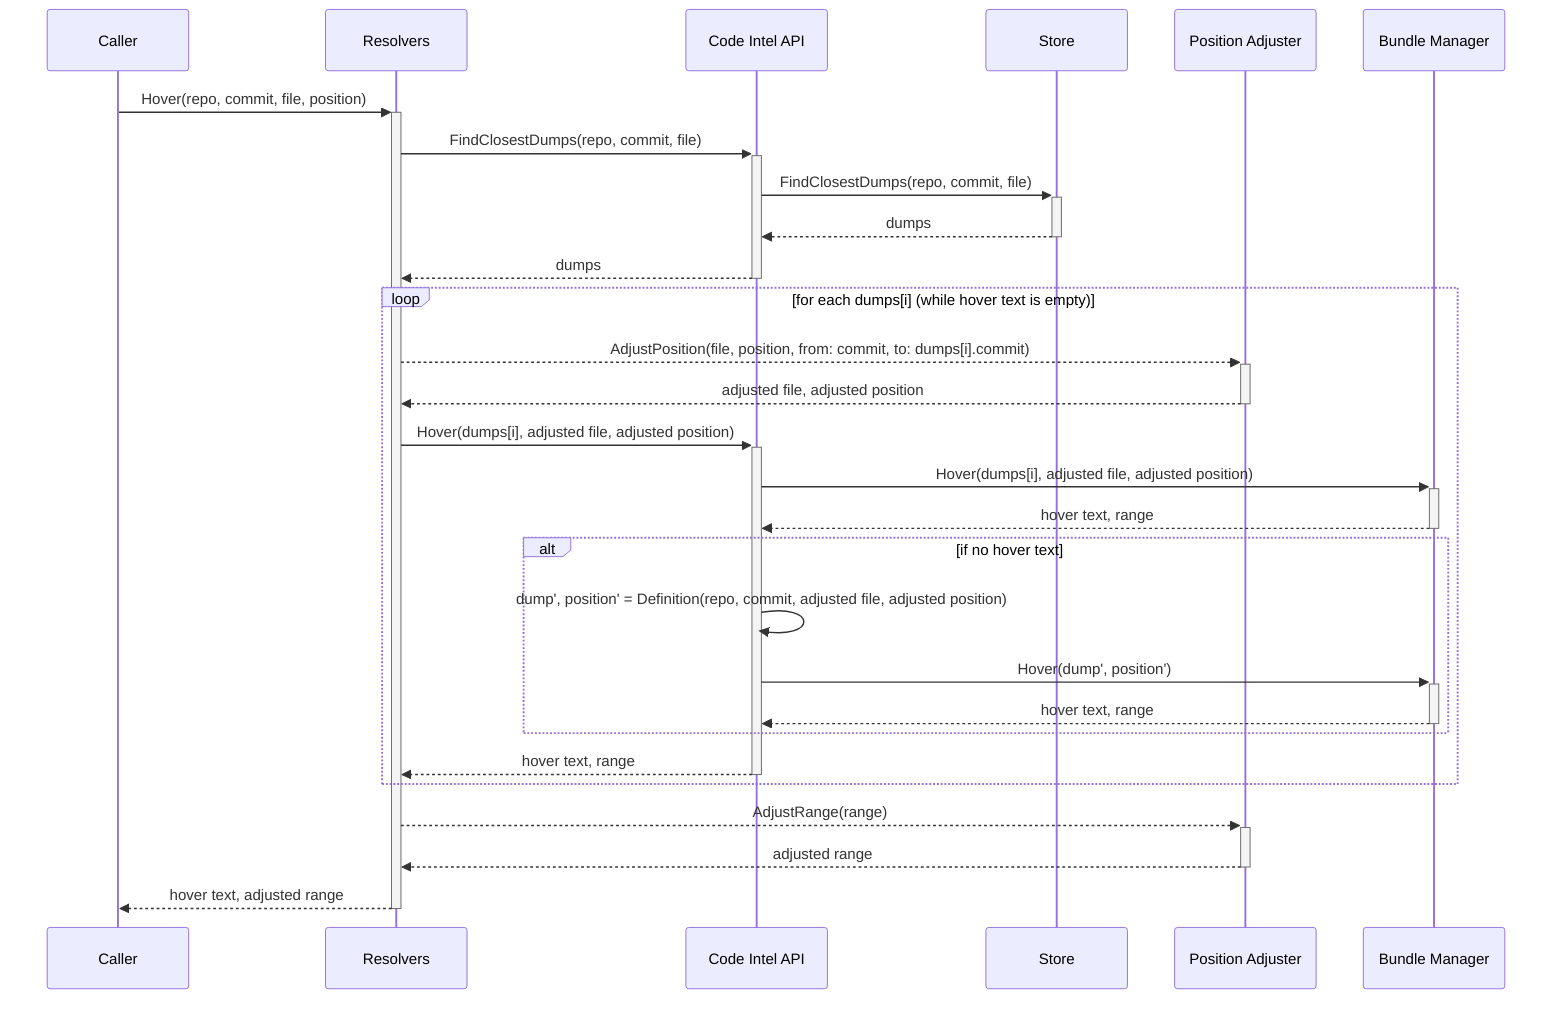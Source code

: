 sequenceDiagram
  Caller          ->>+ Resolvers: Hover(repo, commit, file, position)
  Resolvers       ->>+ Code Intel API: FindClosestDumps(repo, commit, file)
  Code Intel API  ->>+ Store: FindClosestDumps(repo, commit, file)
  Store          -->>- Code Intel API: dumps
  Code Intel API -->>- Resolvers: dumps

  loop for each dumps[i] (while hover text is empty)
    Resolvers         -->>+ Position Adjuster: AdjustPosition(file, position, from: commit, to: dumps[i].commit)
    Position Adjuster -->>- Resolvers: adjusted file, adjusted position
    Resolvers          ->>+ Code Intel API: Hover(dumps[i], adjusted file, adjusted position)
    Code Intel API     ->>+ Bundle Manager: Hover(dumps[i], adjusted file, adjusted position)
    Bundle Manager    -->>- Code Intel API: hover text, range

    alt if no hover text
      Code Intel API  ->>  Code Intel API: dump', position' = Definition(repo, commit, adjusted file, adjusted position)
      Code Intel API  ->>+ Bundle Manager: Hover(dump', position')
      Bundle Manager -->>- Code Intel API: hover text, range
    end

    Code Intel API -->>- Resolvers: hover text, range
  end

  Resolvers         -->>+ Position Adjuster: AdjustRange(range)
  Position Adjuster -->>- Resolvers: adjusted range
  Resolvers         -->>- Caller: hover text, adjusted range